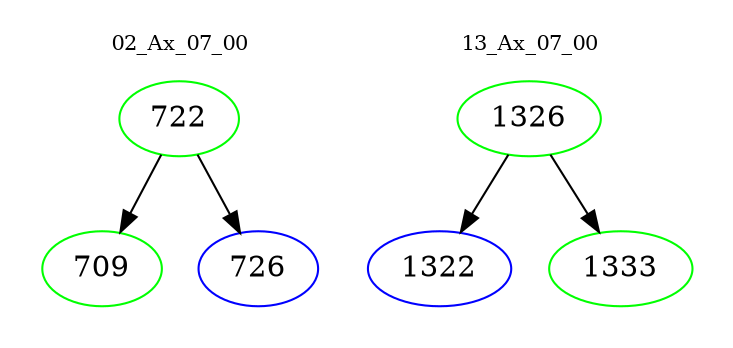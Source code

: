 digraph{
subgraph cluster_0 {
color = white
label = "02_Ax_07_00";
fontsize=10;
T0_722 [label="722", color="green"]
T0_722 -> T0_709 [color="black"]
T0_709 [label="709", color="green"]
T0_722 -> T0_726 [color="black"]
T0_726 [label="726", color="blue"]
}
subgraph cluster_1 {
color = white
label = "13_Ax_07_00";
fontsize=10;
T1_1326 [label="1326", color="green"]
T1_1326 -> T1_1322 [color="black"]
T1_1322 [label="1322", color="blue"]
T1_1326 -> T1_1333 [color="black"]
T1_1333 [label="1333", color="green"]
}
}

